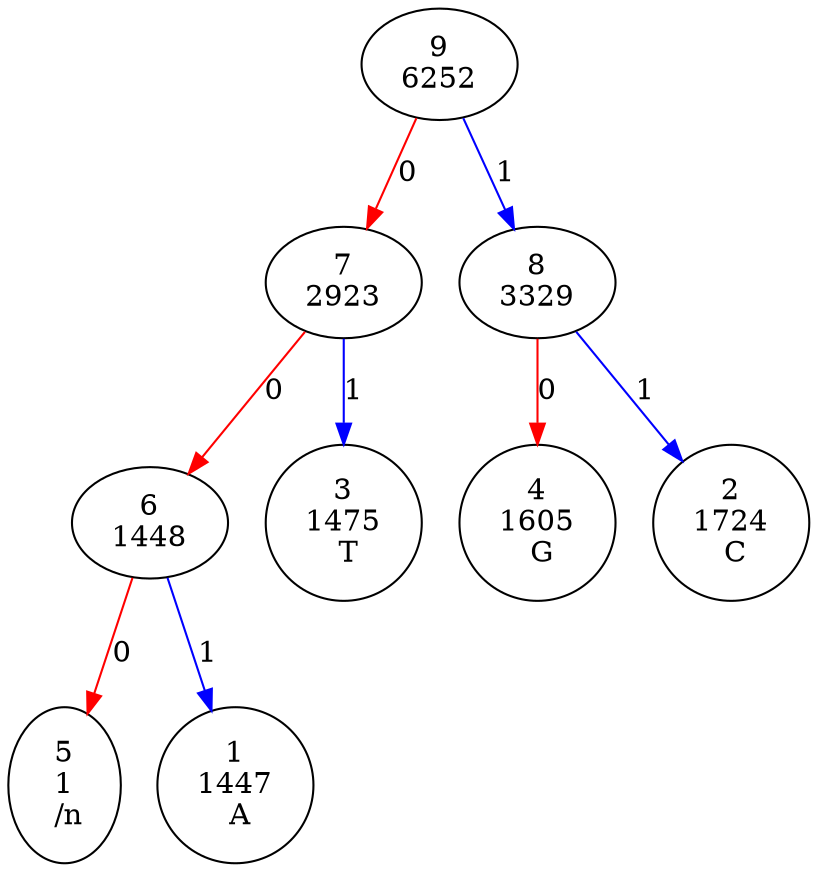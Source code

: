 ## Command to generate pdf:  dot -Tpdf test.dot -o test.pdf
digraph g {
 "9\n6252" -> "7\n2923" [color=red, label=0]
 "7\n2923" -> "6\n1448" [color=red, label=0]
 "6\n1448" -> "5\n1\n /n" [color=red, label=0]
 "6\n1448" -> "1\n1447\n A" [color=blue, label=1]
 "7\n2923" -> "3\n1475\n T" [color=blue, label=1]
 "9\n6252" -> "8\n3329" [color=blue, label=1]
 "8\n3329" -> "4\n1605\n G" [color=red, label=0]
 "8\n3329" -> "2\n1724\n C" [color=blue, label=1]
}
